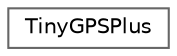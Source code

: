 digraph "Graphical Class Hierarchy"
{
 // LATEX_PDF_SIZE
  bgcolor="transparent";
  edge [fontname=Helvetica,fontsize=10,labelfontname=Helvetica,labelfontsize=10];
  node [fontname=Helvetica,fontsize=10,shape=box,height=0.2,width=0.4];
  rankdir="LR";
  Node0 [id="Node000000",label="TinyGPSPlus",height=0.2,width=0.4,color="grey40", fillcolor="white", style="filled",URL="$class_tiny_g_p_s_plus.html",tooltip=" "];
}

